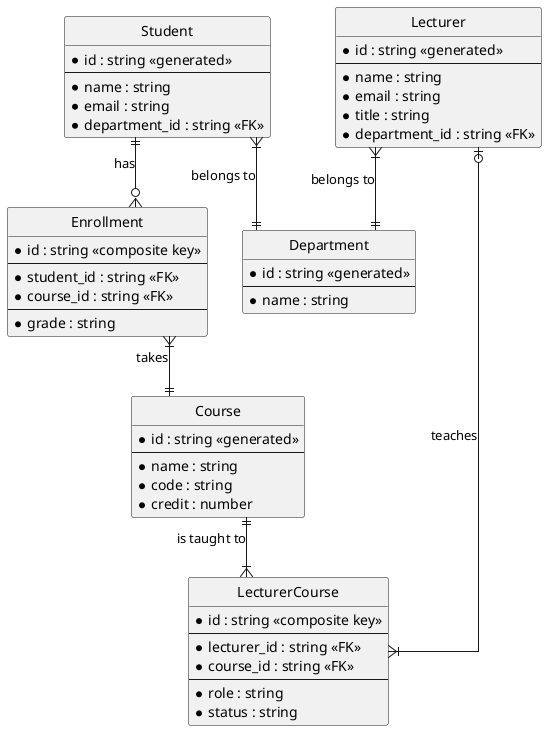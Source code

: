 @startuml
hide circle
skinparam linetype ortho

entity Student {
  * id : string <<generated>>
  --
  * name : string
  * email : string
  * department_id : string <<FK>>
}

entity Department {
  * id : string <<generated>>
  --
  * name : string
}

entity Enrollment {
  * id : string <<composite key>>
  --
  * student_id : string <<FK>>
  * course_id : string <<FK>>
  --
  * grade : string
}

entity Course {
  * id : string <<generated>>
  --
  * name : string
  * code : string
  * credit : number
}

entity Lecturer  {
  * id : string <<generated>>
  --
  * name : string
  * email : string
  * title : string
  * department_id : string <<FK>>
}

entity LecturerCourse {
  * id : string <<composite key>>
  --
  * lecturer_id : string <<FK>>
  * course_id : string <<FK>>
  --
  * role : string
  * status : string
}

Student }|--|| Department : "belongs to"
Student ||--o{ Enrollment : "has"
Enrollment }|--|| Course : "takes"
Lecturer }|--|| Department : "belongs to"
Lecturer |o--|{ LecturerCourse : "teaches"
Course ||--|{ LecturerCourse : "is taught to"
@enduml